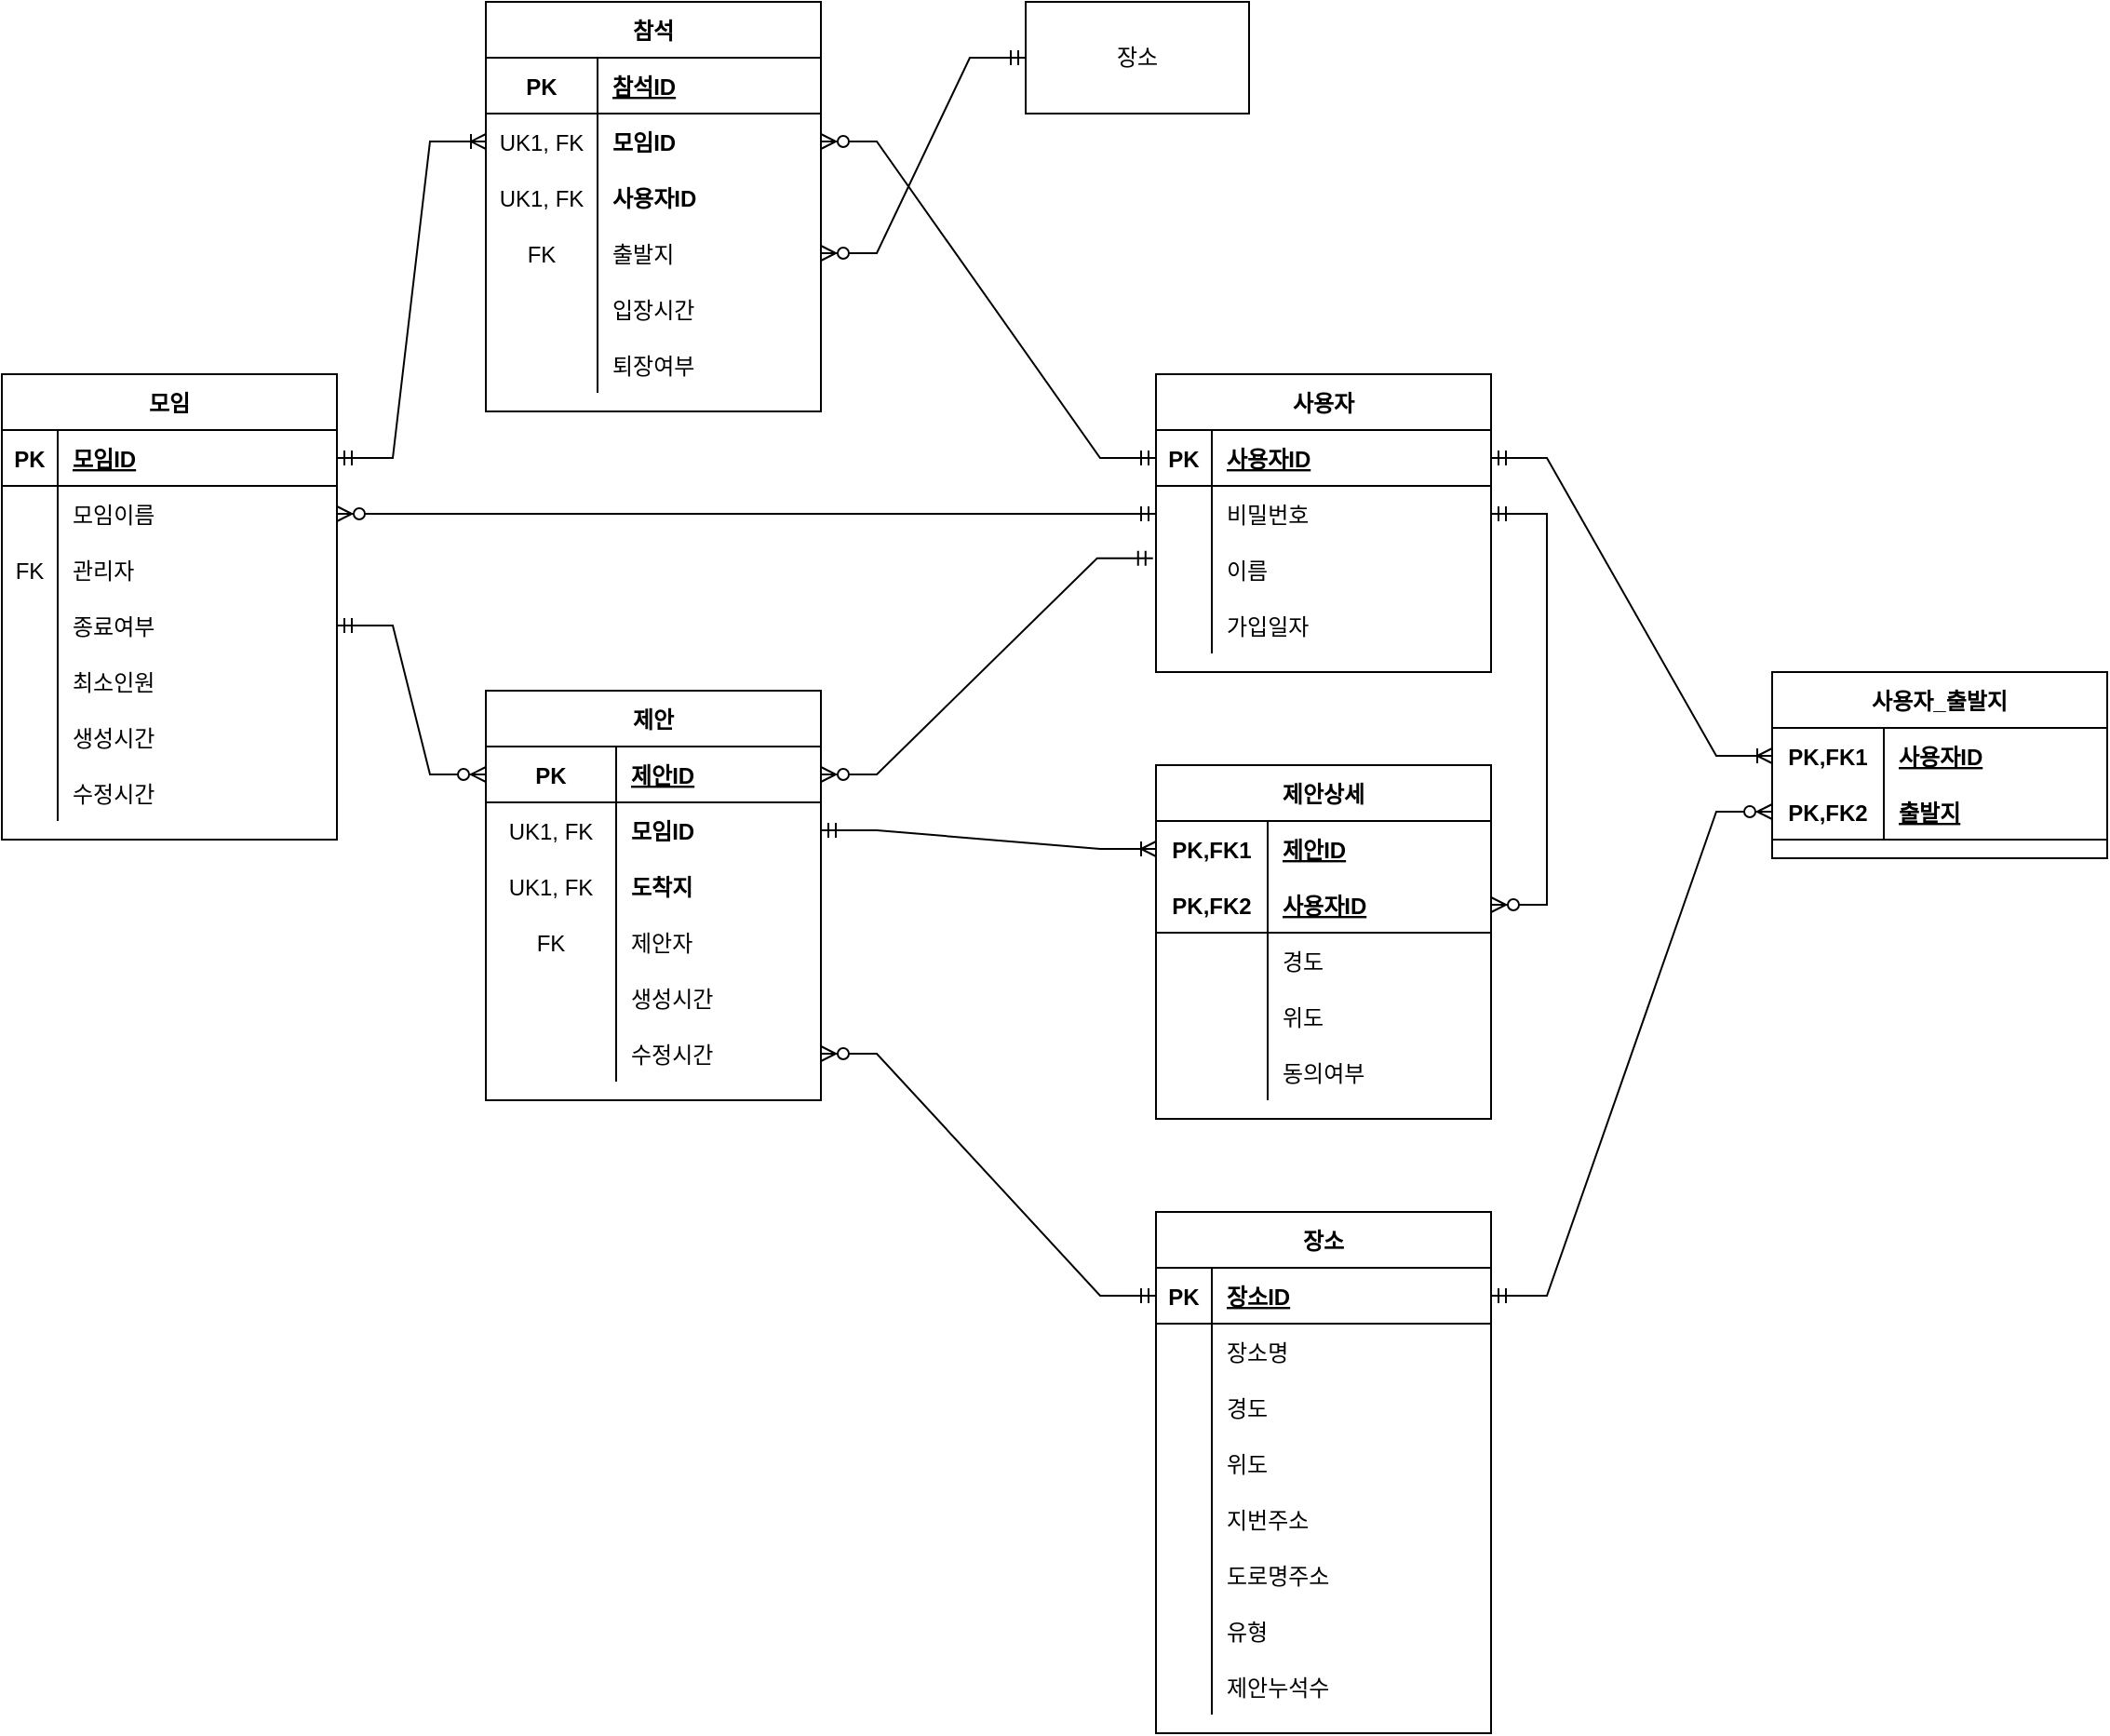 <mxfile version="16.5.2" type="github"><diagram id="an6seOSO3NZaskOPtIO9" name="Page-1"><mxGraphModel dx="1635" dy="902" grid="1" gridSize="10" guides="1" tooltips="1" connect="1" arrows="1" fold="1" page="1" pageScale="1" pageWidth="827" pageHeight="1169" math="0" shadow="0"><root><mxCell id="0"/><mxCell id="1" parent="0"/><mxCell id="ISwX3ju7IgSm2Zj2XK9--17" value="모임" style="shape=table;startSize=30;container=1;collapsible=1;childLayout=tableLayout;fixedRows=1;rowLines=0;fontStyle=1;align=center;resizeLast=1;" parent="1" vertex="1"><mxGeometry x="290" y="254" width="180" height="250" as="geometry"/></mxCell><mxCell id="ISwX3ju7IgSm2Zj2XK9--18" value="" style="shape=partialRectangle;collapsible=0;dropTarget=0;pointerEvents=0;fillColor=none;top=0;left=0;bottom=1;right=0;points=[[0,0.5],[1,0.5]];portConstraint=eastwest;" parent="ISwX3ju7IgSm2Zj2XK9--17" vertex="1"><mxGeometry y="30" width="180" height="30" as="geometry"/></mxCell><mxCell id="ISwX3ju7IgSm2Zj2XK9--19" value="PK" style="shape=partialRectangle;connectable=0;fillColor=none;top=0;left=0;bottom=0;right=0;fontStyle=1;overflow=hidden;" parent="ISwX3ju7IgSm2Zj2XK9--18" vertex="1"><mxGeometry width="30" height="30" as="geometry"><mxRectangle width="30" height="30" as="alternateBounds"/></mxGeometry></mxCell><mxCell id="ISwX3ju7IgSm2Zj2XK9--20" value="모임ID" style="shape=partialRectangle;connectable=0;fillColor=none;top=0;left=0;bottom=0;right=0;align=left;spacingLeft=6;fontStyle=5;overflow=hidden;" parent="ISwX3ju7IgSm2Zj2XK9--18" vertex="1"><mxGeometry x="30" width="150" height="30" as="geometry"><mxRectangle width="150" height="30" as="alternateBounds"/></mxGeometry></mxCell><mxCell id="ISwX3ju7IgSm2Zj2XK9--21" value="" style="shape=partialRectangle;collapsible=0;dropTarget=0;pointerEvents=0;fillColor=none;top=0;left=0;bottom=0;right=0;points=[[0,0.5],[1,0.5]];portConstraint=eastwest;" parent="ISwX3ju7IgSm2Zj2XK9--17" vertex="1"><mxGeometry y="60" width="180" height="30" as="geometry"/></mxCell><mxCell id="ISwX3ju7IgSm2Zj2XK9--22" value="" style="shape=partialRectangle;connectable=0;fillColor=none;top=0;left=0;bottom=0;right=0;editable=1;overflow=hidden;" parent="ISwX3ju7IgSm2Zj2XK9--21" vertex="1"><mxGeometry width="30" height="30" as="geometry"><mxRectangle width="30" height="30" as="alternateBounds"/></mxGeometry></mxCell><mxCell id="ISwX3ju7IgSm2Zj2XK9--23" value="모임이름" style="shape=partialRectangle;connectable=0;fillColor=none;top=0;left=0;bottom=0;right=0;align=left;spacingLeft=6;overflow=hidden;" parent="ISwX3ju7IgSm2Zj2XK9--21" vertex="1"><mxGeometry x="30" width="150" height="30" as="geometry"><mxRectangle width="150" height="30" as="alternateBounds"/></mxGeometry></mxCell><mxCell id="ISwX3ju7IgSm2Zj2XK9--24" value="" style="shape=partialRectangle;collapsible=0;dropTarget=0;pointerEvents=0;fillColor=none;top=0;left=0;bottom=0;right=0;points=[[0,0.5],[1,0.5]];portConstraint=eastwest;" parent="ISwX3ju7IgSm2Zj2XK9--17" vertex="1"><mxGeometry y="90" width="180" height="30" as="geometry"/></mxCell><mxCell id="ISwX3ju7IgSm2Zj2XK9--25" value="FK" style="shape=partialRectangle;connectable=0;fillColor=none;top=0;left=0;bottom=0;right=0;editable=1;overflow=hidden;" parent="ISwX3ju7IgSm2Zj2XK9--24" vertex="1"><mxGeometry width="30" height="30" as="geometry"><mxRectangle width="30" height="30" as="alternateBounds"/></mxGeometry></mxCell><mxCell id="ISwX3ju7IgSm2Zj2XK9--26" value="관리자" style="shape=partialRectangle;connectable=0;fillColor=none;top=0;left=0;bottom=0;right=0;align=left;spacingLeft=6;overflow=hidden;" parent="ISwX3ju7IgSm2Zj2XK9--24" vertex="1"><mxGeometry x="30" width="150" height="30" as="geometry"><mxRectangle width="150" height="30" as="alternateBounds"/></mxGeometry></mxCell><mxCell id="ISwX3ju7IgSm2Zj2XK9--30" style="shape=partialRectangle;collapsible=0;dropTarget=0;pointerEvents=0;fillColor=none;top=0;left=0;bottom=0;right=0;points=[[0,0.5],[1,0.5]];portConstraint=eastwest;" parent="ISwX3ju7IgSm2Zj2XK9--17" vertex="1"><mxGeometry y="120" width="180" height="30" as="geometry"/></mxCell><mxCell id="ISwX3ju7IgSm2Zj2XK9--31" style="shape=partialRectangle;connectable=0;fillColor=none;top=0;left=0;bottom=0;right=0;editable=1;overflow=hidden;" parent="ISwX3ju7IgSm2Zj2XK9--30" vertex="1"><mxGeometry width="30" height="30" as="geometry"><mxRectangle width="30" height="30" as="alternateBounds"/></mxGeometry></mxCell><mxCell id="ISwX3ju7IgSm2Zj2XK9--32" value="종료여부" style="shape=partialRectangle;connectable=0;fillColor=none;top=0;left=0;bottom=0;right=0;align=left;spacingLeft=6;overflow=hidden;" parent="ISwX3ju7IgSm2Zj2XK9--30" vertex="1"><mxGeometry x="30" width="150" height="30" as="geometry"><mxRectangle width="150" height="30" as="alternateBounds"/></mxGeometry></mxCell><mxCell id="BJcAVS9deMvkU7iIPorZ-7" style="shape=partialRectangle;collapsible=0;dropTarget=0;pointerEvents=0;fillColor=none;top=0;left=0;bottom=0;right=0;points=[[0,0.5],[1,0.5]];portConstraint=eastwest;" parent="ISwX3ju7IgSm2Zj2XK9--17" vertex="1"><mxGeometry y="150" width="180" height="30" as="geometry"/></mxCell><mxCell id="BJcAVS9deMvkU7iIPorZ-8" style="shape=partialRectangle;connectable=0;fillColor=none;top=0;left=0;bottom=0;right=0;editable=1;overflow=hidden;" parent="BJcAVS9deMvkU7iIPorZ-7" vertex="1"><mxGeometry width="30" height="30" as="geometry"><mxRectangle width="30" height="30" as="alternateBounds"/></mxGeometry></mxCell><mxCell id="BJcAVS9deMvkU7iIPorZ-9" value="최소인원" style="shape=partialRectangle;connectable=0;fillColor=none;top=0;left=0;bottom=0;right=0;align=left;spacingLeft=6;overflow=hidden;" parent="BJcAVS9deMvkU7iIPorZ-7" vertex="1"><mxGeometry x="30" width="150" height="30" as="geometry"><mxRectangle width="150" height="30" as="alternateBounds"/></mxGeometry></mxCell><mxCell id="BJcAVS9deMvkU7iIPorZ-10" style="shape=partialRectangle;collapsible=0;dropTarget=0;pointerEvents=0;fillColor=none;top=0;left=0;bottom=0;right=0;points=[[0,0.5],[1,0.5]];portConstraint=eastwest;" parent="ISwX3ju7IgSm2Zj2XK9--17" vertex="1"><mxGeometry y="180" width="180" height="30" as="geometry"/></mxCell><mxCell id="BJcAVS9deMvkU7iIPorZ-11" style="shape=partialRectangle;connectable=0;fillColor=none;top=0;left=0;bottom=0;right=0;editable=1;overflow=hidden;" parent="BJcAVS9deMvkU7iIPorZ-10" vertex="1"><mxGeometry width="30" height="30" as="geometry"><mxRectangle width="30" height="30" as="alternateBounds"/></mxGeometry></mxCell><mxCell id="BJcAVS9deMvkU7iIPorZ-12" value="생성시간" style="shape=partialRectangle;connectable=0;fillColor=none;top=0;left=0;bottom=0;right=0;align=left;spacingLeft=6;overflow=hidden;" parent="BJcAVS9deMvkU7iIPorZ-10" vertex="1"><mxGeometry x="30" width="150" height="30" as="geometry"><mxRectangle width="150" height="30" as="alternateBounds"/></mxGeometry></mxCell><mxCell id="ISwX3ju7IgSm2Zj2XK9--27" value="" style="shape=partialRectangle;collapsible=0;dropTarget=0;pointerEvents=0;fillColor=none;top=0;left=0;bottom=0;right=0;points=[[0,0.5],[1,0.5]];portConstraint=eastwest;" parent="ISwX3ju7IgSm2Zj2XK9--17" vertex="1"><mxGeometry y="210" width="180" height="30" as="geometry"/></mxCell><mxCell id="ISwX3ju7IgSm2Zj2XK9--28" value="" style="shape=partialRectangle;connectable=0;fillColor=none;top=0;left=0;bottom=0;right=0;editable=1;overflow=hidden;" parent="ISwX3ju7IgSm2Zj2XK9--27" vertex="1"><mxGeometry width="30" height="30" as="geometry"><mxRectangle width="30" height="30" as="alternateBounds"/></mxGeometry></mxCell><mxCell id="ISwX3ju7IgSm2Zj2XK9--29" value="수정시간" style="shape=partialRectangle;connectable=0;fillColor=none;top=0;left=0;bottom=0;right=0;align=left;spacingLeft=6;overflow=hidden;" parent="ISwX3ju7IgSm2Zj2XK9--27" vertex="1"><mxGeometry x="30" width="150" height="30" as="geometry"><mxRectangle width="150" height="30" as="alternateBounds"/></mxGeometry></mxCell><mxCell id="ISwX3ju7IgSm2Zj2XK9--33" value="사용자" style="shape=table;startSize=30;container=1;collapsible=1;childLayout=tableLayout;fixedRows=1;rowLines=0;fontStyle=1;align=center;resizeLast=1;" parent="1" vertex="1"><mxGeometry x="910" y="254" width="180" height="160" as="geometry"/></mxCell><mxCell id="ISwX3ju7IgSm2Zj2XK9--34" value="" style="shape=partialRectangle;collapsible=0;dropTarget=0;pointerEvents=0;fillColor=none;top=0;left=0;bottom=1;right=0;points=[[0,0.5],[1,0.5]];portConstraint=eastwest;" parent="ISwX3ju7IgSm2Zj2XK9--33" vertex="1"><mxGeometry y="30" width="180" height="30" as="geometry"/></mxCell><mxCell id="ISwX3ju7IgSm2Zj2XK9--35" value="PK" style="shape=partialRectangle;connectable=0;fillColor=none;top=0;left=0;bottom=0;right=0;fontStyle=1;overflow=hidden;" parent="ISwX3ju7IgSm2Zj2XK9--34" vertex="1"><mxGeometry width="30" height="30" as="geometry"><mxRectangle width="30" height="30" as="alternateBounds"/></mxGeometry></mxCell><mxCell id="ISwX3ju7IgSm2Zj2XK9--36" value="사용자ID" style="shape=partialRectangle;connectable=0;fillColor=none;top=0;left=0;bottom=0;right=0;align=left;spacingLeft=6;fontStyle=5;overflow=hidden;" parent="ISwX3ju7IgSm2Zj2XK9--34" vertex="1"><mxGeometry x="30" width="150" height="30" as="geometry"><mxRectangle width="150" height="30" as="alternateBounds"/></mxGeometry></mxCell><mxCell id="ISwX3ju7IgSm2Zj2XK9--37" value="" style="shape=partialRectangle;collapsible=0;dropTarget=0;pointerEvents=0;fillColor=none;top=0;left=0;bottom=0;right=0;points=[[0,0.5],[1,0.5]];portConstraint=eastwest;" parent="ISwX3ju7IgSm2Zj2XK9--33" vertex="1"><mxGeometry y="60" width="180" height="30" as="geometry"/></mxCell><mxCell id="ISwX3ju7IgSm2Zj2XK9--38" value="" style="shape=partialRectangle;connectable=0;fillColor=none;top=0;left=0;bottom=0;right=0;editable=1;overflow=hidden;" parent="ISwX3ju7IgSm2Zj2XK9--37" vertex="1"><mxGeometry width="30" height="30" as="geometry"><mxRectangle width="30" height="30" as="alternateBounds"/></mxGeometry></mxCell><mxCell id="ISwX3ju7IgSm2Zj2XK9--39" value="비밀번호" style="shape=partialRectangle;connectable=0;fillColor=none;top=0;left=0;bottom=0;right=0;align=left;spacingLeft=6;overflow=hidden;" parent="ISwX3ju7IgSm2Zj2XK9--37" vertex="1"><mxGeometry x="30" width="150" height="30" as="geometry"><mxRectangle width="150" height="30" as="alternateBounds"/></mxGeometry></mxCell><mxCell id="ISwX3ju7IgSm2Zj2XK9--40" value="" style="shape=partialRectangle;collapsible=0;dropTarget=0;pointerEvents=0;fillColor=none;top=0;left=0;bottom=0;right=0;points=[[0,0.5],[1,0.5]];portConstraint=eastwest;" parent="ISwX3ju7IgSm2Zj2XK9--33" vertex="1"><mxGeometry y="90" width="180" height="30" as="geometry"/></mxCell><mxCell id="ISwX3ju7IgSm2Zj2XK9--41" value="" style="shape=partialRectangle;connectable=0;fillColor=none;top=0;left=0;bottom=0;right=0;editable=1;overflow=hidden;" parent="ISwX3ju7IgSm2Zj2XK9--40" vertex="1"><mxGeometry width="30" height="30" as="geometry"><mxRectangle width="30" height="30" as="alternateBounds"/></mxGeometry></mxCell><mxCell id="ISwX3ju7IgSm2Zj2XK9--42" value="이름" style="shape=partialRectangle;connectable=0;fillColor=none;top=0;left=0;bottom=0;right=0;align=left;spacingLeft=6;overflow=hidden;" parent="ISwX3ju7IgSm2Zj2XK9--40" vertex="1"><mxGeometry x="30" width="150" height="30" as="geometry"><mxRectangle width="150" height="30" as="alternateBounds"/></mxGeometry></mxCell><mxCell id="ISwX3ju7IgSm2Zj2XK9--43" value="" style="shape=partialRectangle;collapsible=0;dropTarget=0;pointerEvents=0;fillColor=none;top=0;left=0;bottom=0;right=0;points=[[0,0.5],[1,0.5]];portConstraint=eastwest;" parent="ISwX3ju7IgSm2Zj2XK9--33" vertex="1"><mxGeometry y="120" width="180" height="30" as="geometry"/></mxCell><mxCell id="ISwX3ju7IgSm2Zj2XK9--44" value="" style="shape=partialRectangle;connectable=0;fillColor=none;top=0;left=0;bottom=0;right=0;editable=1;overflow=hidden;" parent="ISwX3ju7IgSm2Zj2XK9--43" vertex="1"><mxGeometry width="30" height="30" as="geometry"><mxRectangle width="30" height="30" as="alternateBounds"/></mxGeometry></mxCell><mxCell id="ISwX3ju7IgSm2Zj2XK9--45" value="가입일자" style="shape=partialRectangle;connectable=0;fillColor=none;top=0;left=0;bottom=0;right=0;align=left;spacingLeft=6;overflow=hidden;" parent="ISwX3ju7IgSm2Zj2XK9--43" vertex="1"><mxGeometry x="30" width="150" height="30" as="geometry"><mxRectangle width="150" height="30" as="alternateBounds"/></mxGeometry></mxCell><mxCell id="ISwX3ju7IgSm2Zj2XK9--49" value="" style="edgeStyle=entityRelationEdgeStyle;fontSize=12;html=1;endArrow=ERzeroToMany;startArrow=ERmandOne;rounded=0;exitX=0;exitY=0.5;exitDx=0;exitDy=0;entryX=1;entryY=0.5;entryDx=0;entryDy=0;" parent="1" source="ISwX3ju7IgSm2Zj2XK9--37" target="ISwX3ju7IgSm2Zj2XK9--21" edge="1"><mxGeometry width="100" height="100" relative="1" as="geometry"><mxPoint x="570" y="404" as="sourcePoint"/><mxPoint x="670" y="304" as="targetPoint"/></mxGeometry></mxCell><mxCell id="ISwX3ju7IgSm2Zj2XK9--50" value="참석" style="shape=table;startSize=30;container=1;collapsible=1;childLayout=tableLayout;fixedRows=1;rowLines=0;fontStyle=1;align=center;resizeLast=1;" parent="1" vertex="1"><mxGeometry x="550" y="54" width="180" height="220" as="geometry"><mxRectangle x="360" y="240" width="60" height="30" as="alternateBounds"/></mxGeometry></mxCell><mxCell id="ISwX3ju7IgSm2Zj2XK9--51" value="" style="shape=partialRectangle;collapsible=0;dropTarget=0;pointerEvents=0;fillColor=none;top=0;left=0;bottom=1;right=0;points=[[0,0.5],[1,0.5]];portConstraint=eastwest;" parent="ISwX3ju7IgSm2Zj2XK9--50" vertex="1"><mxGeometry y="30" width="180" height="30" as="geometry"/></mxCell><mxCell id="ISwX3ju7IgSm2Zj2XK9--52" value="PK" style="shape=partialRectangle;connectable=0;fillColor=none;top=0;left=0;bottom=0;right=0;fontStyle=1;overflow=hidden;" parent="ISwX3ju7IgSm2Zj2XK9--51" vertex="1"><mxGeometry width="60" height="30" as="geometry"><mxRectangle width="60" height="30" as="alternateBounds"/></mxGeometry></mxCell><mxCell id="ISwX3ju7IgSm2Zj2XK9--53" value="참석ID" style="shape=partialRectangle;connectable=0;fillColor=none;top=0;left=0;bottom=0;right=0;align=left;spacingLeft=6;fontStyle=5;overflow=hidden;" parent="ISwX3ju7IgSm2Zj2XK9--51" vertex="1"><mxGeometry x="60" width="120" height="30" as="geometry"><mxRectangle width="120" height="30" as="alternateBounds"/></mxGeometry></mxCell><mxCell id="ISwX3ju7IgSm2Zj2XK9--54" value="" style="shape=partialRectangle;collapsible=0;dropTarget=0;pointerEvents=0;fillColor=none;top=0;left=0;bottom=0;right=0;points=[[0,0.5],[1,0.5]];portConstraint=eastwest;" parent="ISwX3ju7IgSm2Zj2XK9--50" vertex="1"><mxGeometry y="60" width="180" height="30" as="geometry"/></mxCell><mxCell id="ISwX3ju7IgSm2Zj2XK9--55" value="UK1, FK" style="shape=partialRectangle;connectable=0;fillColor=none;top=0;left=0;bottom=0;right=0;editable=1;overflow=hidden;" parent="ISwX3ju7IgSm2Zj2XK9--54" vertex="1"><mxGeometry width="60" height="30" as="geometry"><mxRectangle width="60" height="30" as="alternateBounds"/></mxGeometry></mxCell><mxCell id="ISwX3ju7IgSm2Zj2XK9--56" value="모임ID" style="shape=partialRectangle;connectable=0;fillColor=none;top=0;left=0;bottom=0;right=0;align=left;spacingLeft=6;overflow=hidden;fontStyle=1" parent="ISwX3ju7IgSm2Zj2XK9--54" vertex="1"><mxGeometry x="60" width="120" height="30" as="geometry"><mxRectangle width="120" height="30" as="alternateBounds"/></mxGeometry></mxCell><mxCell id="ISwX3ju7IgSm2Zj2XK9--57" value="" style="shape=partialRectangle;collapsible=0;dropTarget=0;pointerEvents=0;fillColor=none;top=0;left=0;bottom=0;right=0;points=[[0,0.5],[1,0.5]];portConstraint=eastwest;" parent="ISwX3ju7IgSm2Zj2XK9--50" vertex="1"><mxGeometry y="90" width="180" height="30" as="geometry"/></mxCell><mxCell id="ISwX3ju7IgSm2Zj2XK9--58" value="UK1, FK" style="shape=partialRectangle;connectable=0;fillColor=none;top=0;left=0;bottom=0;right=0;editable=1;overflow=hidden;" parent="ISwX3ju7IgSm2Zj2XK9--57" vertex="1"><mxGeometry width="60" height="30" as="geometry"><mxRectangle width="60" height="30" as="alternateBounds"/></mxGeometry></mxCell><mxCell id="ISwX3ju7IgSm2Zj2XK9--59" value="사용자ID" style="shape=partialRectangle;connectable=0;fillColor=none;top=0;left=0;bottom=0;right=0;align=left;spacingLeft=6;overflow=hidden;fontStyle=1" parent="ISwX3ju7IgSm2Zj2XK9--57" vertex="1"><mxGeometry x="60" width="120" height="30" as="geometry"><mxRectangle width="120" height="30" as="alternateBounds"/></mxGeometry></mxCell><mxCell id="ISwX3ju7IgSm2Zj2XK9--60" value="" style="shape=partialRectangle;collapsible=0;dropTarget=0;pointerEvents=0;fillColor=none;top=0;left=0;bottom=0;right=0;points=[[0,0.5],[1,0.5]];portConstraint=eastwest;" parent="ISwX3ju7IgSm2Zj2XK9--50" vertex="1"><mxGeometry y="120" width="180" height="30" as="geometry"/></mxCell><mxCell id="ISwX3ju7IgSm2Zj2XK9--61" value="FK" style="shape=partialRectangle;connectable=0;fillColor=none;top=0;left=0;bottom=0;right=0;editable=1;overflow=hidden;" parent="ISwX3ju7IgSm2Zj2XK9--60" vertex="1"><mxGeometry width="60" height="30" as="geometry"><mxRectangle width="60" height="30" as="alternateBounds"/></mxGeometry></mxCell><mxCell id="ISwX3ju7IgSm2Zj2XK9--62" value="출발지" style="shape=partialRectangle;connectable=0;fillColor=none;top=0;left=0;bottom=0;right=0;align=left;spacingLeft=6;overflow=hidden;" parent="ISwX3ju7IgSm2Zj2XK9--60" vertex="1"><mxGeometry x="60" width="120" height="30" as="geometry"><mxRectangle width="120" height="30" as="alternateBounds"/></mxGeometry></mxCell><mxCell id="ISwX3ju7IgSm2Zj2XK9--69" style="shape=partialRectangle;collapsible=0;dropTarget=0;pointerEvents=0;fillColor=none;top=0;left=0;bottom=0;right=0;points=[[0,0.5],[1,0.5]];portConstraint=eastwest;" parent="ISwX3ju7IgSm2Zj2XK9--50" vertex="1"><mxGeometry y="150" width="180" height="30" as="geometry"/></mxCell><mxCell id="ISwX3ju7IgSm2Zj2XK9--70" style="shape=partialRectangle;connectable=0;fillColor=none;top=0;left=0;bottom=0;right=0;editable=1;overflow=hidden;" parent="ISwX3ju7IgSm2Zj2XK9--69" vertex="1"><mxGeometry width="60" height="30" as="geometry"><mxRectangle width="60" height="30" as="alternateBounds"/></mxGeometry></mxCell><mxCell id="ISwX3ju7IgSm2Zj2XK9--71" value="입장시간" style="shape=partialRectangle;connectable=0;fillColor=none;top=0;left=0;bottom=0;right=0;align=left;spacingLeft=6;overflow=hidden;" parent="ISwX3ju7IgSm2Zj2XK9--69" vertex="1"><mxGeometry x="60" width="120" height="30" as="geometry"><mxRectangle width="120" height="30" as="alternateBounds"/></mxGeometry></mxCell><mxCell id="ISwX3ju7IgSm2Zj2XK9--66" style="shape=partialRectangle;collapsible=0;dropTarget=0;pointerEvents=0;fillColor=none;top=0;left=0;bottom=0;right=0;points=[[0,0.5],[1,0.5]];portConstraint=eastwest;" parent="ISwX3ju7IgSm2Zj2XK9--50" vertex="1"><mxGeometry y="180" width="180" height="30" as="geometry"/></mxCell><mxCell id="ISwX3ju7IgSm2Zj2XK9--67" style="shape=partialRectangle;connectable=0;fillColor=none;top=0;left=0;bottom=0;right=0;editable=1;overflow=hidden;" parent="ISwX3ju7IgSm2Zj2XK9--66" vertex="1"><mxGeometry width="60" height="30" as="geometry"><mxRectangle width="60" height="30" as="alternateBounds"/></mxGeometry></mxCell><mxCell id="ISwX3ju7IgSm2Zj2XK9--68" value="퇴장여부" style="shape=partialRectangle;connectable=0;fillColor=none;top=0;left=0;bottom=0;right=0;align=left;spacingLeft=6;overflow=hidden;" parent="ISwX3ju7IgSm2Zj2XK9--66" vertex="1"><mxGeometry x="60" width="120" height="30" as="geometry"><mxRectangle width="120" height="30" as="alternateBounds"/></mxGeometry></mxCell><mxCell id="ISwX3ju7IgSm2Zj2XK9--63" value="" style="edgeStyle=entityRelationEdgeStyle;fontSize=12;html=1;endArrow=ERzeroToMany;startArrow=ERmandOne;rounded=0;exitX=0;exitY=0.5;exitDx=0;exitDy=0;" parent="1" source="ISwX3ju7IgSm2Zj2XK9--34" target="ISwX3ju7IgSm2Zj2XK9--54" edge="1"><mxGeometry width="100" height="100" relative="1" as="geometry"><mxPoint x="550" y="294" as="sourcePoint"/><mxPoint x="650" y="194" as="targetPoint"/></mxGeometry></mxCell><mxCell id="ISwX3ju7IgSm2Zj2XK9--65" value="" style="edgeStyle=entityRelationEdgeStyle;fontSize=12;html=1;endArrow=ERoneToMany;startArrow=ERmandOne;rounded=0;entryX=0;entryY=0.5;entryDx=0;entryDy=0;exitX=1;exitY=0.5;exitDx=0;exitDy=0;" parent="1" source="ISwX3ju7IgSm2Zj2XK9--18" target="ISwX3ju7IgSm2Zj2XK9--54" edge="1"><mxGeometry width="100" height="100" relative="1" as="geometry"><mxPoint x="400" y="244" as="sourcePoint"/><mxPoint x="650" y="194" as="targetPoint"/></mxGeometry></mxCell><mxCell id="ISwX3ju7IgSm2Zj2XK9--98" value="사용자_출발지" style="shape=table;startSize=30;container=1;collapsible=1;childLayout=tableLayout;fixedRows=1;rowLines=0;fontStyle=1;align=center;resizeLast=1;" parent="1" vertex="1"><mxGeometry x="1241" y="414" width="180" height="100" as="geometry"/></mxCell><mxCell id="ISwX3ju7IgSm2Zj2XK9--99" value="" style="shape=partialRectangle;collapsible=0;dropTarget=0;pointerEvents=0;fillColor=none;top=0;left=0;bottom=0;right=0;points=[[0,0.5],[1,0.5]];portConstraint=eastwest;" parent="ISwX3ju7IgSm2Zj2XK9--98" vertex="1"><mxGeometry y="30" width="180" height="30" as="geometry"/></mxCell><mxCell id="ISwX3ju7IgSm2Zj2XK9--100" value="PK,FK1" style="shape=partialRectangle;connectable=0;fillColor=none;top=0;left=0;bottom=0;right=0;fontStyle=1;overflow=hidden;" parent="ISwX3ju7IgSm2Zj2XK9--99" vertex="1"><mxGeometry width="60" height="30" as="geometry"><mxRectangle width="60" height="30" as="alternateBounds"/></mxGeometry></mxCell><mxCell id="ISwX3ju7IgSm2Zj2XK9--101" value="사용자ID" style="shape=partialRectangle;connectable=0;fillColor=none;top=0;left=0;bottom=0;right=0;align=left;spacingLeft=6;fontStyle=5;overflow=hidden;" parent="ISwX3ju7IgSm2Zj2XK9--99" vertex="1"><mxGeometry x="60" width="120" height="30" as="geometry"><mxRectangle width="120" height="30" as="alternateBounds"/></mxGeometry></mxCell><mxCell id="ISwX3ju7IgSm2Zj2XK9--102" value="" style="shape=partialRectangle;collapsible=0;dropTarget=0;pointerEvents=0;fillColor=none;top=0;left=0;bottom=1;right=0;points=[[0,0.5],[1,0.5]];portConstraint=eastwest;" parent="ISwX3ju7IgSm2Zj2XK9--98" vertex="1"><mxGeometry y="60" width="180" height="30" as="geometry"/></mxCell><mxCell id="ISwX3ju7IgSm2Zj2XK9--103" value="PK,FK2" style="shape=partialRectangle;connectable=0;fillColor=none;top=0;left=0;bottom=0;right=0;fontStyle=1;overflow=hidden;" parent="ISwX3ju7IgSm2Zj2XK9--102" vertex="1"><mxGeometry width="60" height="30" as="geometry"><mxRectangle width="60" height="30" as="alternateBounds"/></mxGeometry></mxCell><mxCell id="ISwX3ju7IgSm2Zj2XK9--104" value="출발지" style="shape=partialRectangle;connectable=0;fillColor=none;top=0;left=0;bottom=0;right=0;align=left;spacingLeft=6;fontStyle=5;overflow=hidden;" parent="ISwX3ju7IgSm2Zj2XK9--102" vertex="1"><mxGeometry x="60" width="120" height="30" as="geometry"><mxRectangle width="120" height="30" as="alternateBounds"/></mxGeometry></mxCell><mxCell id="ISwX3ju7IgSm2Zj2XK9--111" value="" style="edgeStyle=entityRelationEdgeStyle;fontSize=12;html=1;endArrow=ERoneToMany;startArrow=ERmandOne;rounded=0;" parent="1" source="ISwX3ju7IgSm2Zj2XK9--34" target="ISwX3ju7IgSm2Zj2XK9--99" edge="1"><mxGeometry width="100" height="100" relative="1" as="geometry"><mxPoint x="890" y="324" as="sourcePoint"/><mxPoint x="900" y="404" as="targetPoint"/></mxGeometry></mxCell><mxCell id="ISwX3ju7IgSm2Zj2XK9--112" value="장소" style="shape=table;startSize=30;container=1;collapsible=1;childLayout=tableLayout;fixedRows=1;rowLines=0;fontStyle=1;align=center;resizeLast=1;" parent="1" vertex="1"><mxGeometry x="910" y="704" width="180" height="280" as="geometry"/></mxCell><mxCell id="ISwX3ju7IgSm2Zj2XK9--113" value="" style="shape=partialRectangle;collapsible=0;dropTarget=0;pointerEvents=0;fillColor=none;top=0;left=0;bottom=1;right=0;points=[[0,0.5],[1,0.5]];portConstraint=eastwest;" parent="ISwX3ju7IgSm2Zj2XK9--112" vertex="1"><mxGeometry y="30" width="180" height="30" as="geometry"/></mxCell><mxCell id="ISwX3ju7IgSm2Zj2XK9--114" value="PK" style="shape=partialRectangle;connectable=0;fillColor=none;top=0;left=0;bottom=0;right=0;fontStyle=1;overflow=hidden;" parent="ISwX3ju7IgSm2Zj2XK9--113" vertex="1"><mxGeometry width="30" height="30" as="geometry"><mxRectangle width="30" height="30" as="alternateBounds"/></mxGeometry></mxCell><mxCell id="ISwX3ju7IgSm2Zj2XK9--115" value="장소ID" style="shape=partialRectangle;connectable=0;fillColor=none;top=0;left=0;bottom=0;right=0;align=left;spacingLeft=6;fontStyle=5;overflow=hidden;" parent="ISwX3ju7IgSm2Zj2XK9--113" vertex="1"><mxGeometry x="30" width="150" height="30" as="geometry"><mxRectangle width="150" height="30" as="alternateBounds"/></mxGeometry></mxCell><mxCell id="ISwX3ju7IgSm2Zj2XK9--116" value="" style="shape=partialRectangle;collapsible=0;dropTarget=0;pointerEvents=0;fillColor=none;top=0;left=0;bottom=0;right=0;points=[[0,0.5],[1,0.5]];portConstraint=eastwest;" parent="ISwX3ju7IgSm2Zj2XK9--112" vertex="1"><mxGeometry y="60" width="180" height="30" as="geometry"/></mxCell><mxCell id="ISwX3ju7IgSm2Zj2XK9--117" value="" style="shape=partialRectangle;connectable=0;fillColor=none;top=0;left=0;bottom=0;right=0;editable=1;overflow=hidden;" parent="ISwX3ju7IgSm2Zj2XK9--116" vertex="1"><mxGeometry width="30" height="30" as="geometry"><mxRectangle width="30" height="30" as="alternateBounds"/></mxGeometry></mxCell><mxCell id="ISwX3ju7IgSm2Zj2XK9--118" value="장소명" style="shape=partialRectangle;connectable=0;fillColor=none;top=0;left=0;bottom=0;right=0;align=left;spacingLeft=6;overflow=hidden;" parent="ISwX3ju7IgSm2Zj2XK9--116" vertex="1"><mxGeometry x="30" width="150" height="30" as="geometry"><mxRectangle width="150" height="30" as="alternateBounds"/></mxGeometry></mxCell><mxCell id="ISwX3ju7IgSm2Zj2XK9--134" style="shape=partialRectangle;collapsible=0;dropTarget=0;pointerEvents=0;fillColor=none;top=0;left=0;bottom=0;right=0;points=[[0,0.5],[1,0.5]];portConstraint=eastwest;" parent="ISwX3ju7IgSm2Zj2XK9--112" vertex="1"><mxGeometry y="90" width="180" height="30" as="geometry"/></mxCell><mxCell id="ISwX3ju7IgSm2Zj2XK9--135" style="shape=partialRectangle;connectable=0;fillColor=none;top=0;left=0;bottom=0;right=0;editable=1;overflow=hidden;" parent="ISwX3ju7IgSm2Zj2XK9--134" vertex="1"><mxGeometry width="30" height="30" as="geometry"><mxRectangle width="30" height="30" as="alternateBounds"/></mxGeometry></mxCell><mxCell id="ISwX3ju7IgSm2Zj2XK9--136" value="경도" style="shape=partialRectangle;connectable=0;fillColor=none;top=0;left=0;bottom=0;right=0;align=left;spacingLeft=6;overflow=hidden;" parent="ISwX3ju7IgSm2Zj2XK9--134" vertex="1"><mxGeometry x="30" width="150" height="30" as="geometry"><mxRectangle width="150" height="30" as="alternateBounds"/></mxGeometry></mxCell><mxCell id="ISwX3ju7IgSm2Zj2XK9--131" style="shape=partialRectangle;collapsible=0;dropTarget=0;pointerEvents=0;fillColor=none;top=0;left=0;bottom=0;right=0;points=[[0,0.5],[1,0.5]];portConstraint=eastwest;" parent="ISwX3ju7IgSm2Zj2XK9--112" vertex="1"><mxGeometry y="120" width="180" height="30" as="geometry"/></mxCell><mxCell id="ISwX3ju7IgSm2Zj2XK9--132" style="shape=partialRectangle;connectable=0;fillColor=none;top=0;left=0;bottom=0;right=0;editable=1;overflow=hidden;" parent="ISwX3ju7IgSm2Zj2XK9--131" vertex="1"><mxGeometry width="30" height="30" as="geometry"><mxRectangle width="30" height="30" as="alternateBounds"/></mxGeometry></mxCell><mxCell id="ISwX3ju7IgSm2Zj2XK9--133" value="위도" style="shape=partialRectangle;connectable=0;fillColor=none;top=0;left=0;bottom=0;right=0;align=left;spacingLeft=6;overflow=hidden;" parent="ISwX3ju7IgSm2Zj2XK9--131" vertex="1"><mxGeometry x="30" width="150" height="30" as="geometry"><mxRectangle width="150" height="30" as="alternateBounds"/></mxGeometry></mxCell><mxCell id="ISwX3ju7IgSm2Zj2XK9--128" style="shape=partialRectangle;collapsible=0;dropTarget=0;pointerEvents=0;fillColor=none;top=0;left=0;bottom=0;right=0;points=[[0,0.5],[1,0.5]];portConstraint=eastwest;" parent="ISwX3ju7IgSm2Zj2XK9--112" vertex="1"><mxGeometry y="150" width="180" height="30" as="geometry"/></mxCell><mxCell id="ISwX3ju7IgSm2Zj2XK9--129" style="shape=partialRectangle;connectable=0;fillColor=none;top=0;left=0;bottom=0;right=0;editable=1;overflow=hidden;" parent="ISwX3ju7IgSm2Zj2XK9--128" vertex="1"><mxGeometry width="30" height="30" as="geometry"><mxRectangle width="30" height="30" as="alternateBounds"/></mxGeometry></mxCell><mxCell id="ISwX3ju7IgSm2Zj2XK9--130" value="지번주소" style="shape=partialRectangle;connectable=0;fillColor=none;top=0;left=0;bottom=0;right=0;align=left;spacingLeft=6;overflow=hidden;" parent="ISwX3ju7IgSm2Zj2XK9--128" vertex="1"><mxGeometry x="30" width="150" height="30" as="geometry"><mxRectangle width="150" height="30" as="alternateBounds"/></mxGeometry></mxCell><mxCell id="ISwX3ju7IgSm2Zj2XK9--125" style="shape=partialRectangle;collapsible=0;dropTarget=0;pointerEvents=0;fillColor=none;top=0;left=0;bottom=0;right=0;points=[[0,0.5],[1,0.5]];portConstraint=eastwest;" parent="ISwX3ju7IgSm2Zj2XK9--112" vertex="1"><mxGeometry y="180" width="180" height="30" as="geometry"/></mxCell><mxCell id="ISwX3ju7IgSm2Zj2XK9--126" style="shape=partialRectangle;connectable=0;fillColor=none;top=0;left=0;bottom=0;right=0;editable=1;overflow=hidden;" parent="ISwX3ju7IgSm2Zj2XK9--125" vertex="1"><mxGeometry width="30" height="30" as="geometry"><mxRectangle width="30" height="30" as="alternateBounds"/></mxGeometry></mxCell><mxCell id="ISwX3ju7IgSm2Zj2XK9--127" value="도로명주소" style="shape=partialRectangle;connectable=0;fillColor=none;top=0;left=0;bottom=0;right=0;align=left;spacingLeft=6;overflow=hidden;" parent="ISwX3ju7IgSm2Zj2XK9--125" vertex="1"><mxGeometry x="30" width="150" height="30" as="geometry"><mxRectangle width="150" height="30" as="alternateBounds"/></mxGeometry></mxCell><mxCell id="ISwX3ju7IgSm2Zj2XK9--119" value="" style="shape=partialRectangle;collapsible=0;dropTarget=0;pointerEvents=0;fillColor=none;top=0;left=0;bottom=0;right=0;points=[[0,0.5],[1,0.5]];portConstraint=eastwest;" parent="ISwX3ju7IgSm2Zj2XK9--112" vertex="1"><mxGeometry y="210" width="180" height="30" as="geometry"/></mxCell><mxCell id="ISwX3ju7IgSm2Zj2XK9--120" value="" style="shape=partialRectangle;connectable=0;fillColor=none;top=0;left=0;bottom=0;right=0;editable=1;overflow=hidden;" parent="ISwX3ju7IgSm2Zj2XK9--119" vertex="1"><mxGeometry width="30" height="30" as="geometry"><mxRectangle width="30" height="30" as="alternateBounds"/></mxGeometry></mxCell><mxCell id="ISwX3ju7IgSm2Zj2XK9--121" value="유형" style="shape=partialRectangle;connectable=0;fillColor=none;top=0;left=0;bottom=0;right=0;align=left;spacingLeft=6;overflow=hidden;" parent="ISwX3ju7IgSm2Zj2XK9--119" vertex="1"><mxGeometry x="30" width="150" height="30" as="geometry"><mxRectangle width="150" height="30" as="alternateBounds"/></mxGeometry></mxCell><mxCell id="ISwX3ju7IgSm2Zj2XK9--122" value="" style="shape=partialRectangle;collapsible=0;dropTarget=0;pointerEvents=0;fillColor=none;top=0;left=0;bottom=0;right=0;points=[[0,0.5],[1,0.5]];portConstraint=eastwest;" parent="ISwX3ju7IgSm2Zj2XK9--112" vertex="1"><mxGeometry y="240" width="180" height="30" as="geometry"/></mxCell><mxCell id="ISwX3ju7IgSm2Zj2XK9--123" value="" style="shape=partialRectangle;connectable=0;fillColor=none;top=0;left=0;bottom=0;right=0;editable=1;overflow=hidden;" parent="ISwX3ju7IgSm2Zj2XK9--122" vertex="1"><mxGeometry width="30" height="30" as="geometry"><mxRectangle width="30" height="30" as="alternateBounds"/></mxGeometry></mxCell><mxCell id="ISwX3ju7IgSm2Zj2XK9--124" value="제안누석수" style="shape=partialRectangle;connectable=0;fillColor=none;top=0;left=0;bottom=0;right=0;align=left;spacingLeft=6;overflow=hidden;" parent="ISwX3ju7IgSm2Zj2XK9--122" vertex="1"><mxGeometry x="30" width="150" height="30" as="geometry"><mxRectangle width="150" height="30" as="alternateBounds"/></mxGeometry></mxCell><mxCell id="ISwX3ju7IgSm2Zj2XK9--206" value="" style="edgeStyle=entityRelationEdgeStyle;fontSize=12;html=1;endArrow=ERzeroToMany;startArrow=ERmandOne;rounded=0;entryX=0;entryY=0.5;entryDx=0;entryDy=0;exitX=1;exitY=0.5;exitDx=0;exitDy=0;" parent="1" source="ISwX3ju7IgSm2Zj2XK9--113" target="ISwX3ju7IgSm2Zj2XK9--102" edge="1"><mxGeometry width="100" height="100" relative="1" as="geometry"><mxPoint x="670" y="594" as="sourcePoint"/><mxPoint x="770" y="494" as="targetPoint"/></mxGeometry></mxCell><mxCell id="ISwX3ju7IgSm2Zj2XK9--243" value="제안" style="shape=table;startSize=30;container=1;collapsible=1;childLayout=tableLayout;fixedRows=1;rowLines=0;fontStyle=1;align=center;resizeLast=1;" parent="1" vertex="1"><mxGeometry x="550" y="424" width="180" height="220" as="geometry"/></mxCell><mxCell id="ISwX3ju7IgSm2Zj2XK9--244" value="" style="shape=partialRectangle;collapsible=0;dropTarget=0;pointerEvents=0;fillColor=none;top=0;left=0;bottom=1;right=0;points=[[0,0.5],[1,0.5]];portConstraint=eastwest;" parent="ISwX3ju7IgSm2Zj2XK9--243" vertex="1"><mxGeometry y="30" width="180" height="30" as="geometry"/></mxCell><mxCell id="ISwX3ju7IgSm2Zj2XK9--245" value="PK" style="shape=partialRectangle;connectable=0;fillColor=none;top=0;left=0;bottom=0;right=0;fontStyle=1;overflow=hidden;" parent="ISwX3ju7IgSm2Zj2XK9--244" vertex="1"><mxGeometry width="70" height="30" as="geometry"><mxRectangle width="70" height="30" as="alternateBounds"/></mxGeometry></mxCell><mxCell id="ISwX3ju7IgSm2Zj2XK9--246" value="제안ID" style="shape=partialRectangle;connectable=0;fillColor=none;top=0;left=0;bottom=0;right=0;align=left;spacingLeft=6;fontStyle=5;overflow=hidden;" parent="ISwX3ju7IgSm2Zj2XK9--244" vertex="1"><mxGeometry x="70" width="110" height="30" as="geometry"><mxRectangle width="110" height="30" as="alternateBounds"/></mxGeometry></mxCell><mxCell id="ISwX3ju7IgSm2Zj2XK9--247" value="" style="shape=partialRectangle;collapsible=0;dropTarget=0;pointerEvents=0;fillColor=none;top=0;left=0;bottom=0;right=0;points=[[0,0.5],[1,0.5]];portConstraint=eastwest;" parent="ISwX3ju7IgSm2Zj2XK9--243" vertex="1"><mxGeometry y="60" width="180" height="30" as="geometry"/></mxCell><mxCell id="ISwX3ju7IgSm2Zj2XK9--248" value="UK1, FK" style="shape=partialRectangle;connectable=0;fillColor=none;top=0;left=0;bottom=0;right=0;editable=1;overflow=hidden;" parent="ISwX3ju7IgSm2Zj2XK9--247" vertex="1"><mxGeometry width="70" height="30" as="geometry"><mxRectangle width="70" height="30" as="alternateBounds"/></mxGeometry></mxCell><mxCell id="ISwX3ju7IgSm2Zj2XK9--249" value="모임ID" style="shape=partialRectangle;connectable=0;fillColor=none;top=0;left=0;bottom=0;right=0;align=left;spacingLeft=6;overflow=hidden;fontStyle=1" parent="ISwX3ju7IgSm2Zj2XK9--247" vertex="1"><mxGeometry x="70" width="110" height="30" as="geometry"><mxRectangle width="110" height="30" as="alternateBounds"/></mxGeometry></mxCell><mxCell id="ISwX3ju7IgSm2Zj2XK9--250" value="" style="shape=partialRectangle;collapsible=0;dropTarget=0;pointerEvents=0;fillColor=none;top=0;left=0;bottom=0;right=0;points=[[0,0.5],[1,0.5]];portConstraint=eastwest;" parent="ISwX3ju7IgSm2Zj2XK9--243" vertex="1"><mxGeometry y="90" width="180" height="30" as="geometry"/></mxCell><mxCell id="ISwX3ju7IgSm2Zj2XK9--251" value="UK1, FK" style="shape=partialRectangle;connectable=0;fillColor=none;top=0;left=0;bottom=0;right=0;editable=1;overflow=hidden;" parent="ISwX3ju7IgSm2Zj2XK9--250" vertex="1"><mxGeometry width="70" height="30" as="geometry"><mxRectangle width="70" height="30" as="alternateBounds"/></mxGeometry></mxCell><mxCell id="ISwX3ju7IgSm2Zj2XK9--252" value="도착지" style="shape=partialRectangle;connectable=0;fillColor=none;top=0;left=0;bottom=0;right=0;align=left;spacingLeft=6;overflow=hidden;fontStyle=1" parent="ISwX3ju7IgSm2Zj2XK9--250" vertex="1"><mxGeometry x="70" width="110" height="30" as="geometry"><mxRectangle width="110" height="30" as="alternateBounds"/></mxGeometry></mxCell><mxCell id="ISwX3ju7IgSm2Zj2XK9--253" value="" style="shape=partialRectangle;collapsible=0;dropTarget=0;pointerEvents=0;fillColor=none;top=0;left=0;bottom=0;right=0;points=[[0,0.5],[1,0.5]];portConstraint=eastwest;" parent="ISwX3ju7IgSm2Zj2XK9--243" vertex="1"><mxGeometry y="120" width="180" height="30" as="geometry"/></mxCell><mxCell id="ISwX3ju7IgSm2Zj2XK9--254" value="FK" style="shape=partialRectangle;connectable=0;fillColor=none;top=0;left=0;bottom=0;right=0;editable=1;overflow=hidden;" parent="ISwX3ju7IgSm2Zj2XK9--253" vertex="1"><mxGeometry width="70" height="30" as="geometry"><mxRectangle width="70" height="30" as="alternateBounds"/></mxGeometry></mxCell><mxCell id="ISwX3ju7IgSm2Zj2XK9--255" value="제안자" style="shape=partialRectangle;connectable=0;fillColor=none;top=0;left=0;bottom=0;right=0;align=left;spacingLeft=6;overflow=hidden;" parent="ISwX3ju7IgSm2Zj2XK9--253" vertex="1"><mxGeometry x="70" width="110" height="30" as="geometry"><mxRectangle width="110" height="30" as="alternateBounds"/></mxGeometry></mxCell><mxCell id="M6jXOxTjObu5a7ICY5fj-4" style="shape=partialRectangle;collapsible=0;dropTarget=0;pointerEvents=0;fillColor=none;top=0;left=0;bottom=0;right=0;points=[[0,0.5],[1,0.5]];portConstraint=eastwest;" vertex="1" parent="ISwX3ju7IgSm2Zj2XK9--243"><mxGeometry y="150" width="180" height="30" as="geometry"/></mxCell><mxCell id="M6jXOxTjObu5a7ICY5fj-5" style="shape=partialRectangle;connectable=0;fillColor=none;top=0;left=0;bottom=0;right=0;editable=1;overflow=hidden;" vertex="1" parent="M6jXOxTjObu5a7ICY5fj-4"><mxGeometry width="70" height="30" as="geometry"><mxRectangle width="70" height="30" as="alternateBounds"/></mxGeometry></mxCell><mxCell id="M6jXOxTjObu5a7ICY5fj-6" value="생성시간" style="shape=partialRectangle;connectable=0;fillColor=none;top=0;left=0;bottom=0;right=0;align=left;spacingLeft=6;overflow=hidden;" vertex="1" parent="M6jXOxTjObu5a7ICY5fj-4"><mxGeometry x="70" width="110" height="30" as="geometry"><mxRectangle width="110" height="30" as="alternateBounds"/></mxGeometry></mxCell><mxCell id="ISwX3ju7IgSm2Zj2XK9--256" style="shape=partialRectangle;collapsible=0;dropTarget=0;pointerEvents=0;fillColor=none;top=0;left=0;bottom=0;right=0;points=[[0,0.5],[1,0.5]];portConstraint=eastwest;" parent="ISwX3ju7IgSm2Zj2XK9--243" vertex="1"><mxGeometry y="180" width="180" height="30" as="geometry"/></mxCell><mxCell id="ISwX3ju7IgSm2Zj2XK9--257" style="shape=partialRectangle;connectable=0;fillColor=none;top=0;left=0;bottom=0;right=0;editable=1;overflow=hidden;" parent="ISwX3ju7IgSm2Zj2XK9--256" vertex="1"><mxGeometry width="70" height="30" as="geometry"><mxRectangle width="70" height="30" as="alternateBounds"/></mxGeometry></mxCell><mxCell id="ISwX3ju7IgSm2Zj2XK9--258" value="수정시간" style="shape=partialRectangle;connectable=0;fillColor=none;top=0;left=0;bottom=0;right=0;align=left;spacingLeft=6;overflow=hidden;" parent="ISwX3ju7IgSm2Zj2XK9--256" vertex="1"><mxGeometry x="70" width="110" height="30" as="geometry"><mxRectangle width="110" height="30" as="alternateBounds"/></mxGeometry></mxCell><mxCell id="ISwX3ju7IgSm2Zj2XK9--259" value="" style="edgeStyle=entityRelationEdgeStyle;fontSize=12;html=1;endArrow=ERzeroToMany;startArrow=ERmandOne;rounded=0;entryX=0;entryY=0.5;entryDx=0;entryDy=0;exitX=1;exitY=0.5;exitDx=0;exitDy=0;" parent="1" source="ISwX3ju7IgSm2Zj2XK9--30" target="ISwX3ju7IgSm2Zj2XK9--244" edge="1"><mxGeometry width="100" height="100" relative="1" as="geometry"><mxPoint x="190" y="234" as="sourcePoint"/><mxPoint x="310" y="364" as="targetPoint"/></mxGeometry></mxCell><mxCell id="ISwX3ju7IgSm2Zj2XK9--262" value="" style="edgeStyle=entityRelationEdgeStyle;fontSize=12;html=1;endArrow=ERzeroToMany;startArrow=ERmandOne;rounded=0;exitX=0;exitY=0.5;exitDx=0;exitDy=0;entryX=1;entryY=0.5;entryDx=0;entryDy=0;" parent="1" source="ISwX3ju7IgSm2Zj2XK9--113" target="ISwX3ju7IgSm2Zj2XK9--256" edge="1"><mxGeometry width="100" height="100" relative="1" as="geometry"><mxPoint x="670" y="654" as="sourcePoint"/><mxPoint x="770" y="554" as="targetPoint"/></mxGeometry></mxCell><mxCell id="ISwX3ju7IgSm2Zj2XK9--263" value="" style="edgeStyle=entityRelationEdgeStyle;fontSize=12;html=1;endArrow=ERzeroToMany;startArrow=ERmandOne;rounded=0;exitX=-0.009;exitY=0.295;exitDx=0;exitDy=0;exitPerimeter=0;" parent="1" source="ISwX3ju7IgSm2Zj2XK9--40" target="ISwX3ju7IgSm2Zj2XK9--244" edge="1"><mxGeometry width="100" height="100" relative="1" as="geometry"><mxPoint x="690" y="474" as="sourcePoint"/><mxPoint x="790" y="374" as="targetPoint"/></mxGeometry></mxCell><mxCell id="ISwX3ju7IgSm2Zj2XK9--264" value="제안상세" style="shape=table;startSize=30;container=1;collapsible=1;childLayout=tableLayout;fixedRows=1;rowLines=0;fontStyle=1;align=center;resizeLast=1;" parent="1" vertex="1"><mxGeometry x="910" y="464" width="180" height="190" as="geometry"/></mxCell><mxCell id="ISwX3ju7IgSm2Zj2XK9--265" value="" style="shape=partialRectangle;collapsible=0;dropTarget=0;pointerEvents=0;fillColor=none;top=0;left=0;bottom=0;right=0;points=[[0,0.5],[1,0.5]];portConstraint=eastwest;" parent="ISwX3ju7IgSm2Zj2XK9--264" vertex="1"><mxGeometry y="30" width="180" height="30" as="geometry"/></mxCell><mxCell id="ISwX3ju7IgSm2Zj2XK9--266" value="PK,FK1" style="shape=partialRectangle;connectable=0;fillColor=none;top=0;left=0;bottom=0;right=0;fontStyle=1;overflow=hidden;" parent="ISwX3ju7IgSm2Zj2XK9--265" vertex="1"><mxGeometry width="60" height="30" as="geometry"><mxRectangle width="60" height="30" as="alternateBounds"/></mxGeometry></mxCell><mxCell id="ISwX3ju7IgSm2Zj2XK9--267" value="제안ID" style="shape=partialRectangle;connectable=0;fillColor=none;top=0;left=0;bottom=0;right=0;align=left;spacingLeft=6;fontStyle=5;overflow=hidden;" parent="ISwX3ju7IgSm2Zj2XK9--265" vertex="1"><mxGeometry x="60" width="120" height="30" as="geometry"><mxRectangle width="120" height="30" as="alternateBounds"/></mxGeometry></mxCell><mxCell id="ISwX3ju7IgSm2Zj2XK9--268" value="" style="shape=partialRectangle;collapsible=0;dropTarget=0;pointerEvents=0;fillColor=none;top=0;left=0;bottom=1;right=0;points=[[0,0.5],[1,0.5]];portConstraint=eastwest;" parent="ISwX3ju7IgSm2Zj2XK9--264" vertex="1"><mxGeometry y="60" width="180" height="30" as="geometry"/></mxCell><mxCell id="ISwX3ju7IgSm2Zj2XK9--269" value="PK,FK2" style="shape=partialRectangle;connectable=0;fillColor=none;top=0;left=0;bottom=0;right=0;fontStyle=1;overflow=hidden;" parent="ISwX3ju7IgSm2Zj2XK9--268" vertex="1"><mxGeometry width="60" height="30" as="geometry"><mxRectangle width="60" height="30" as="alternateBounds"/></mxGeometry></mxCell><mxCell id="ISwX3ju7IgSm2Zj2XK9--270" value="사용자ID" style="shape=partialRectangle;connectable=0;fillColor=none;top=0;left=0;bottom=0;right=0;align=left;spacingLeft=6;fontStyle=5;overflow=hidden;" parent="ISwX3ju7IgSm2Zj2XK9--268" vertex="1"><mxGeometry x="60" width="120" height="30" as="geometry"><mxRectangle width="120" height="30" as="alternateBounds"/></mxGeometry></mxCell><mxCell id="ISwX3ju7IgSm2Zj2XK9--271" value="" style="shape=partialRectangle;collapsible=0;dropTarget=0;pointerEvents=0;fillColor=none;top=0;left=0;bottom=0;right=0;points=[[0,0.5],[1,0.5]];portConstraint=eastwest;" parent="ISwX3ju7IgSm2Zj2XK9--264" vertex="1"><mxGeometry y="90" width="180" height="30" as="geometry"/></mxCell><mxCell id="ISwX3ju7IgSm2Zj2XK9--272" value="" style="shape=partialRectangle;connectable=0;fillColor=none;top=0;left=0;bottom=0;right=0;editable=1;overflow=hidden;" parent="ISwX3ju7IgSm2Zj2XK9--271" vertex="1"><mxGeometry width="60" height="30" as="geometry"><mxRectangle width="60" height="30" as="alternateBounds"/></mxGeometry></mxCell><mxCell id="ISwX3ju7IgSm2Zj2XK9--273" value="경도" style="shape=partialRectangle;connectable=0;fillColor=none;top=0;left=0;bottom=0;right=0;align=left;spacingLeft=6;overflow=hidden;" parent="ISwX3ju7IgSm2Zj2XK9--271" vertex="1"><mxGeometry x="60" width="120" height="30" as="geometry"><mxRectangle width="120" height="30" as="alternateBounds"/></mxGeometry></mxCell><mxCell id="M6jXOxTjObu5a7ICY5fj-1" style="shape=partialRectangle;collapsible=0;dropTarget=0;pointerEvents=0;fillColor=none;top=0;left=0;bottom=0;right=0;points=[[0,0.5],[1,0.5]];portConstraint=eastwest;" vertex="1" parent="ISwX3ju7IgSm2Zj2XK9--264"><mxGeometry y="120" width="180" height="30" as="geometry"/></mxCell><mxCell id="M6jXOxTjObu5a7ICY5fj-2" style="shape=partialRectangle;connectable=0;fillColor=none;top=0;left=0;bottom=0;right=0;editable=1;overflow=hidden;" vertex="1" parent="M6jXOxTjObu5a7ICY5fj-1"><mxGeometry width="60" height="30" as="geometry"><mxRectangle width="60" height="30" as="alternateBounds"/></mxGeometry></mxCell><mxCell id="M6jXOxTjObu5a7ICY5fj-3" value="위도" style="shape=partialRectangle;connectable=0;fillColor=none;top=0;left=0;bottom=0;right=0;align=left;spacingLeft=6;overflow=hidden;" vertex="1" parent="M6jXOxTjObu5a7ICY5fj-1"><mxGeometry x="60" width="120" height="30" as="geometry"><mxRectangle width="120" height="30" as="alternateBounds"/></mxGeometry></mxCell><mxCell id="ISwX3ju7IgSm2Zj2XK9--274" value="" style="shape=partialRectangle;collapsible=0;dropTarget=0;pointerEvents=0;fillColor=none;top=0;left=0;bottom=0;right=0;points=[[0,0.5],[1,0.5]];portConstraint=eastwest;" parent="ISwX3ju7IgSm2Zj2XK9--264" vertex="1"><mxGeometry y="150" width="180" height="30" as="geometry"/></mxCell><mxCell id="ISwX3ju7IgSm2Zj2XK9--275" value="" style="shape=partialRectangle;connectable=0;fillColor=none;top=0;left=0;bottom=0;right=0;editable=1;overflow=hidden;" parent="ISwX3ju7IgSm2Zj2XK9--274" vertex="1"><mxGeometry width="60" height="30" as="geometry"><mxRectangle width="60" height="30" as="alternateBounds"/></mxGeometry></mxCell><mxCell id="ISwX3ju7IgSm2Zj2XK9--276" value="동의여부" style="shape=partialRectangle;connectable=0;fillColor=none;top=0;left=0;bottom=0;right=0;align=left;spacingLeft=6;overflow=hidden;" parent="ISwX3ju7IgSm2Zj2XK9--274" vertex="1"><mxGeometry x="60" width="120" height="30" as="geometry"><mxRectangle width="120" height="30" as="alternateBounds"/></mxGeometry></mxCell><mxCell id="ISwX3ju7IgSm2Zj2XK9--277" value="" style="edgeStyle=entityRelationEdgeStyle;fontSize=12;html=1;endArrow=ERoneToMany;startArrow=ERmandOne;rounded=0;entryX=0;entryY=0.5;entryDx=0;entryDy=0;exitX=1;exitY=0.5;exitDx=0;exitDy=0;" parent="1" source="ISwX3ju7IgSm2Zj2XK9--247" target="ISwX3ju7IgSm2Zj2XK9--265" edge="1"><mxGeometry width="100" height="100" relative="1" as="geometry"><mxPoint x="730" y="564" as="sourcePoint"/><mxPoint x="830" y="464" as="targetPoint"/></mxGeometry></mxCell><mxCell id="ISwX3ju7IgSm2Zj2XK9--278" value="" style="edgeStyle=entityRelationEdgeStyle;fontSize=12;html=1;endArrow=ERzeroToMany;startArrow=ERmandOne;rounded=0;exitX=1;exitY=0.5;exitDx=0;exitDy=0;entryX=1;entryY=0.5;entryDx=0;entryDy=0;" parent="1" source="ISwX3ju7IgSm2Zj2XK9--37" target="ISwX3ju7IgSm2Zj2XK9--268" edge="1"><mxGeometry width="100" height="100" relative="1" as="geometry"><mxPoint x="670" y="654" as="sourcePoint"/><mxPoint x="770" y="554" as="targetPoint"/></mxGeometry></mxCell><mxCell id="BJcAVS9deMvkU7iIPorZ-1" value="" style="edgeStyle=entityRelationEdgeStyle;fontSize=12;html=1;endArrow=ERzeroToMany;startArrow=ERmandOne;rounded=0;entryX=1;entryY=0.5;entryDx=0;entryDy=0;exitX=0;exitY=0.5;exitDx=0;exitDy=0;" parent="1" source="BJcAVS9deMvkU7iIPorZ-2" target="ISwX3ju7IgSm2Zj2XK9--60" edge="1"><mxGeometry width="100" height="100" relative="1" as="geometry"><mxPoint x="1090" y="779" as="sourcePoint"/><mxPoint x="740" y="139" as="targetPoint"/></mxGeometry></mxCell><mxCell id="BJcAVS9deMvkU7iIPorZ-2" value="장소" style="rounded=0;whiteSpace=wrap;html=1;" parent="1" vertex="1"><mxGeometry x="840" y="54" width="120" height="60" as="geometry"/></mxCell></root></mxGraphModel></diagram></mxfile>
